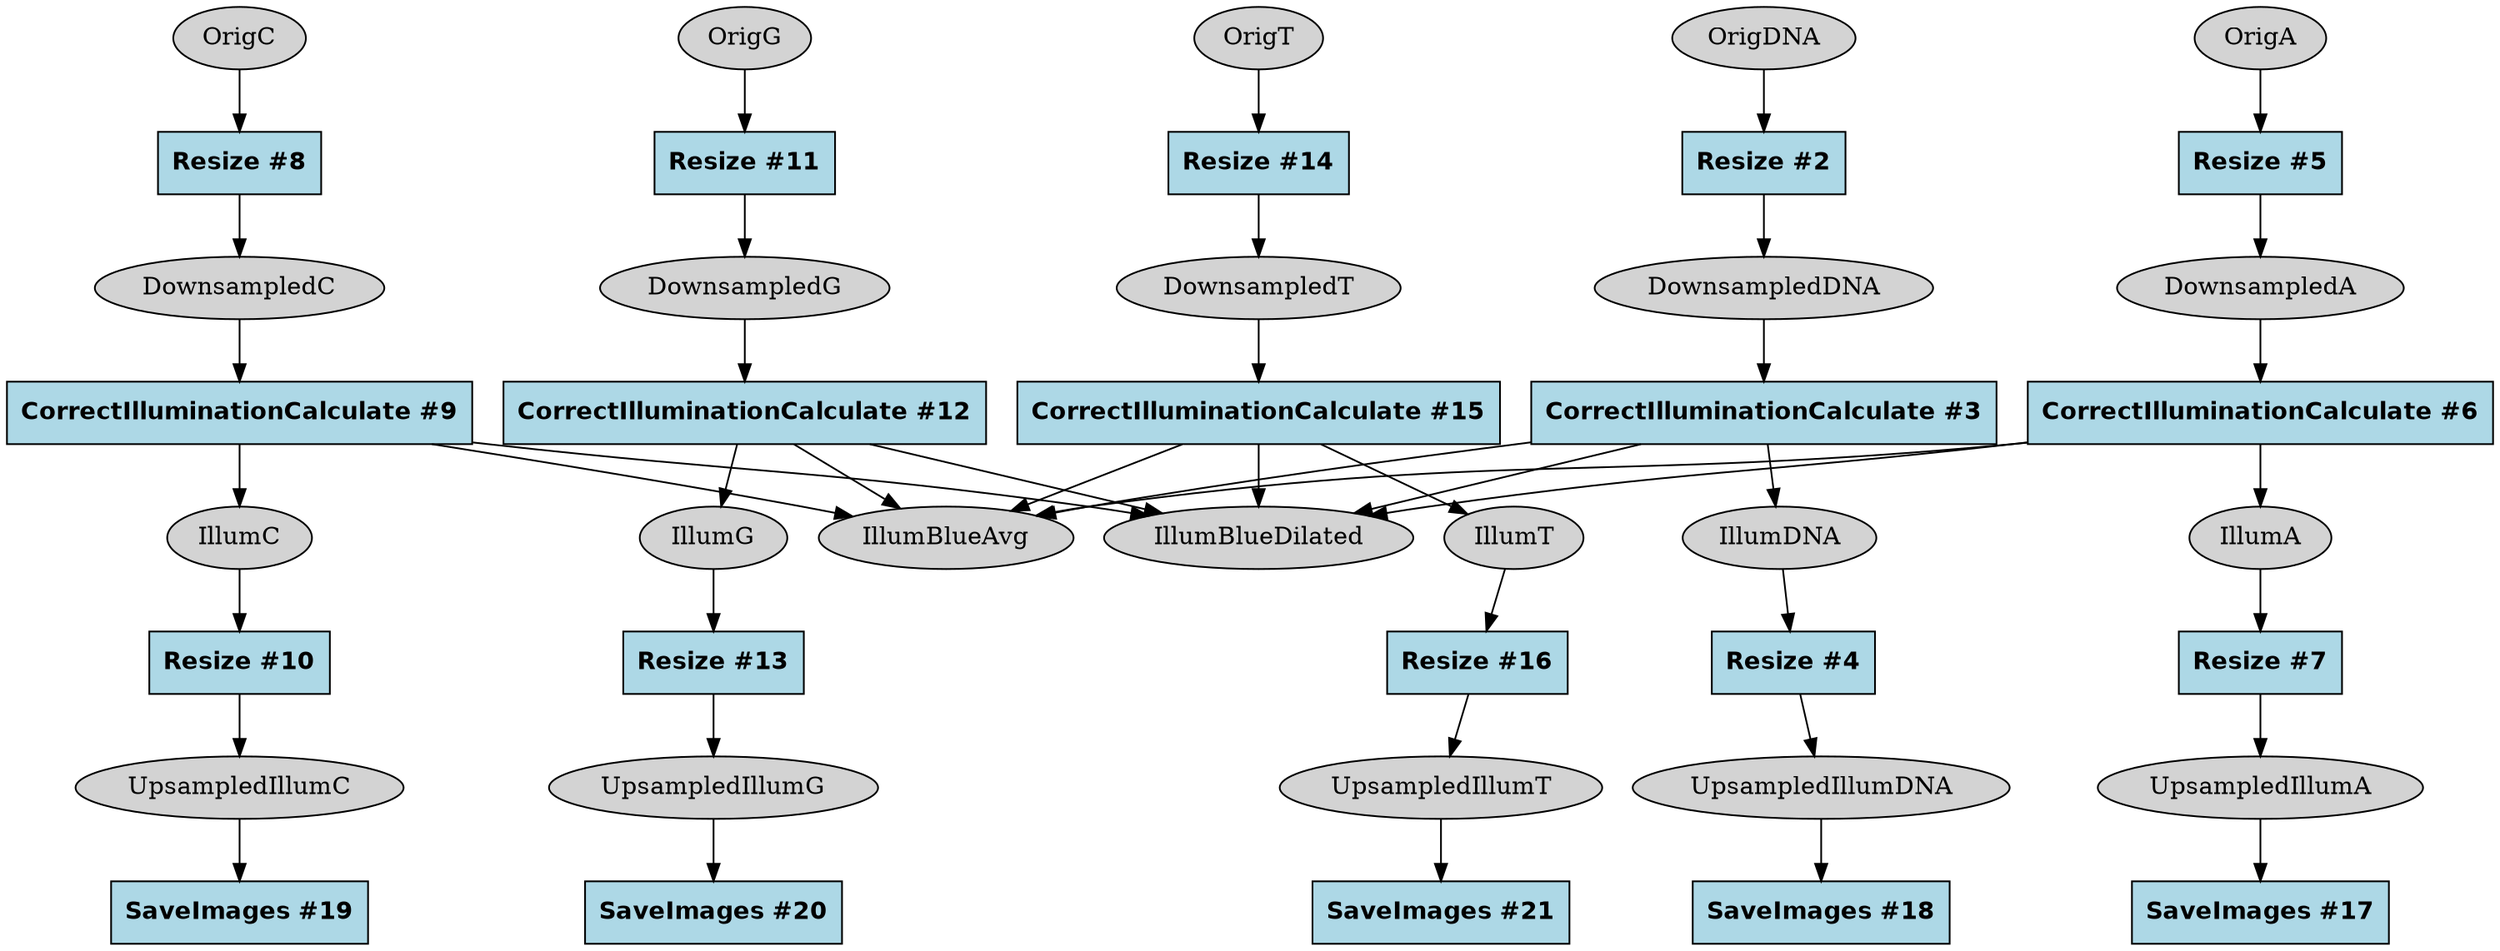 strict digraph {
CorrectIlluminationCalculate_35c6e410 [type=module, label="CorrectIlluminationCalculate #12", module_name=CorrectIlluminationCalculate, module_num=12, original_num=12, stable_id="CorrectIlluminationCalculate_35c6e410", enabled=True, shape=box, style=filled, fillcolor=lightblue, fontname="Helvetica-Bold"];
CorrectIlluminationCalculate_4f2a1071 [type=module, label="CorrectIlluminationCalculate #9", module_name=CorrectIlluminationCalculate, module_num=9, original_num=9, stable_id="CorrectIlluminationCalculate_4f2a1071", enabled=True, shape=box, style=filled, fillcolor=lightblue, fontname="Helvetica-Bold"];
CorrectIlluminationCalculate_6eb8df9a [type=module, label="CorrectIlluminationCalculate #15", module_name=CorrectIlluminationCalculate, module_num=15, original_num=15, stable_id="CorrectIlluminationCalculate_6eb8df9a", enabled=True, shape=box, style=filled, fillcolor=lightblue, fontname="Helvetica-Bold"];
CorrectIlluminationCalculate_7124d077 [type=module, label="CorrectIlluminationCalculate #6", module_name=CorrectIlluminationCalculate, module_num=6, original_num=6, stable_id="CorrectIlluminationCalculate_7124d077", enabled=True, shape=box, style=filled, fillcolor=lightblue, fontname="Helvetica-Bold"];
CorrectIlluminationCalculate_85b36b98 [type=module, label="CorrectIlluminationCalculate #3", module_name=CorrectIlluminationCalculate, module_num=3, original_num=3, stable_id="CorrectIlluminationCalculate_85b36b98", enabled=True, shape=box, style=filled, fillcolor=lightblue, fontname="Helvetica-Bold"];
Resize_15a90887 [type=module, label="Resize #8", module_name=Resize, module_num=8, original_num=8, stable_id="Resize_15a90887", enabled=True, shape=box, style=filled, fillcolor=lightblue, fontname="Helvetica-Bold"];
Resize_5a1061b5 [type=module, label="Resize #7", module_name=Resize, module_num=7, original_num=7, stable_id="Resize_5a1061b5", enabled=True, shape=box, style=filled, fillcolor=lightblue, fontname="Helvetica-Bold"];
Resize_680cda47 [type=module, label="Resize #14", module_name=Resize, module_num=14, original_num=14, stable_id="Resize_680cda47", enabled=True, shape=box, style=filled, fillcolor=lightblue, fontname="Helvetica-Bold"];
Resize_8daf000f [type=module, label="Resize #10", module_name=Resize, module_num=10, original_num=10, stable_id="Resize_8daf000f", enabled=True, shape=box, style=filled, fillcolor=lightblue, fontname="Helvetica-Bold"];
Resize_97399754 [type=module, label="Resize #2", module_name=Resize, module_num=2, original_num=2, stable_id="Resize_97399754", enabled=True, shape=box, style=filled, fillcolor=lightblue, fontname="Helvetica-Bold"];
Resize_9b4fd0f7 [type=module, label="Resize #4", module_name=Resize, module_num=4, original_num=4, stable_id="Resize_9b4fd0f7", enabled=True, shape=box, style=filled, fillcolor=lightblue, fontname="Helvetica-Bold"];
Resize_ba4f0f0 [type=module, label="Resize #5", module_name=Resize, module_num=5, original_num=5, stable_id="Resize_ba4f0f0", enabled=True, shape=box, style=filled, fillcolor=lightblue, fontname="Helvetica-Bold"];
Resize_c3a9e81e [type=module, label="Resize #11", module_name=Resize, module_num=11, original_num=11, stable_id="Resize_c3a9e81e", enabled=True, shape=box, style=filled, fillcolor=lightblue, fontname="Helvetica-Bold"];
Resize_c7556b0 [type=module, label="Resize #13", module_name=Resize, module_num=13, original_num=13, stable_id="Resize_c7556b0", enabled=True, shape=box, style=filled, fillcolor=lightblue, fontname="Helvetica-Bold"];
Resize_d6a89fac [type=module, label="Resize #16", module_name=Resize, module_num=16, original_num=16, stable_id="Resize_d6a89fac", enabled=True, shape=box, style=filled, fillcolor=lightblue, fontname="Helvetica-Bold"];
SaveImages_3c50b5ba [type=module, label="SaveImages #21", module_name=SaveImages, module_num=21, original_num=21, stable_id="SaveImages_3c50b5ba", enabled=True, shape=box, style=filled, fillcolor=lightblue, fontname="Helvetica-Bold"];
SaveImages_5925a135 [type=module, label="SaveImages #18", module_name=SaveImages, module_num=18, original_num=18, stable_id="SaveImages_5925a135", enabled=True, shape=box, style=filled, fillcolor=lightblue, fontname="Helvetica-Bold"];
SaveImages_ba7bc902 [type=module, label="SaveImages #17", module_name=SaveImages, module_num=17, original_num=17, stable_id="SaveImages_ba7bc902", enabled=True, shape=box, style=filled, fillcolor=lightblue, fontname="Helvetica-Bold"];
SaveImages_bfc4963f [type=module, label="SaveImages #20", module_name=SaveImages, module_num=20, original_num=20, stable_id="SaveImages_bfc4963f", enabled=True, shape=box, style=filled, fillcolor=lightblue, fontname="Helvetica-Bold"];
SaveImages_d6bb074a [type=module, label="SaveImages #19", module_name=SaveImages, module_num=19, original_num=19, stable_id="SaveImages_d6bb074a", enabled=True, shape=box, style=filled, fillcolor=lightblue, fontname="Helvetica-Bold"];
image__DownsampledA [type=image, label=DownsampledA, shape=ellipse, style=filled, fillcolor=lightgray];
image__DownsampledC [type=image, label=DownsampledC, shape=ellipse, style=filled, fillcolor=lightgray];
image__DownsampledDNA [type=image, label=DownsampledDNA, shape=ellipse, style=filled, fillcolor=lightgray];
image__DownsampledG [type=image, label=DownsampledG, shape=ellipse, style=filled, fillcolor=lightgray];
image__DownsampledT [type=image, label=DownsampledT, shape=ellipse, style=filled, fillcolor=lightgray];
image__IllumA [type=image, label=IllumA, shape=ellipse, style=filled, fillcolor=lightgray];
image__IllumBlueAvg [type=image, label=IllumBlueAvg, shape=ellipse, style=filled, fillcolor=lightgray];
image__IllumBlueDilated [type=image, label=IllumBlueDilated, shape=ellipse, style=filled, fillcolor=lightgray];
image__IllumC [type=image, label=IllumC, shape=ellipse, style=filled, fillcolor=lightgray];
image__IllumDNA [type=image, label=IllumDNA, shape=ellipse, style=filled, fillcolor=lightgray];
image__IllumG [type=image, label=IllumG, shape=ellipse, style=filled, fillcolor=lightgray];
image__IllumT [type=image, label=IllumT, shape=ellipse, style=filled, fillcolor=lightgray];
image__OrigA [type=image, label=OrigA, shape=ellipse, style=filled, fillcolor=lightgray];
image__OrigC [type=image, label=OrigC, shape=ellipse, style=filled, fillcolor=lightgray];
image__OrigDNA [type=image, label=OrigDNA, shape=ellipse, style=filled, fillcolor=lightgray];
image__OrigG [type=image, label=OrigG, shape=ellipse, style=filled, fillcolor=lightgray];
image__OrigT [type=image, label=OrigT, shape=ellipse, style=filled, fillcolor=lightgray];
image__UpsampledIllumA [type=image, label=UpsampledIllumA, shape=ellipse, style=filled, fillcolor=lightgray];
image__UpsampledIllumC [type=image, label=UpsampledIllumC, shape=ellipse, style=filled, fillcolor=lightgray];
image__UpsampledIllumDNA [type=image, label=UpsampledIllumDNA, shape=ellipse, style=filled, fillcolor=lightgray];
image__UpsampledIllumG [type=image, label=UpsampledIllumG, shape=ellipse, style=filled, fillcolor=lightgray];
image__UpsampledIllumT [type=image, label=UpsampledIllumT, shape=ellipse, style=filled, fillcolor=lightgray];
CorrectIlluminationCalculate_35c6e410 -> image__IllumBlueAvg [type="image_output"];
CorrectIlluminationCalculate_35c6e410 -> image__IllumBlueDilated [type="image_output"];
CorrectIlluminationCalculate_35c6e410 -> image__IllumG [type="image_output"];
CorrectIlluminationCalculate_4f2a1071 -> image__IllumBlueAvg [type="image_output"];
CorrectIlluminationCalculate_4f2a1071 -> image__IllumBlueDilated [type="image_output"];
CorrectIlluminationCalculate_4f2a1071 -> image__IllumC [type="image_output"];
CorrectIlluminationCalculate_6eb8df9a -> image__IllumBlueAvg [type="image_output"];
CorrectIlluminationCalculate_6eb8df9a -> image__IllumBlueDilated [type="image_output"];
CorrectIlluminationCalculate_6eb8df9a -> image__IllumT [type="image_output"];
CorrectIlluminationCalculate_7124d077 -> image__IllumA [type="image_output"];
CorrectIlluminationCalculate_7124d077 -> image__IllumBlueAvg [type="image_output"];
CorrectIlluminationCalculate_7124d077 -> image__IllumBlueDilated [type="image_output"];
CorrectIlluminationCalculate_85b36b98 -> image__IllumBlueAvg [type="image_output"];
CorrectIlluminationCalculate_85b36b98 -> image__IllumBlueDilated [type="image_output"];
CorrectIlluminationCalculate_85b36b98 -> image__IllumDNA [type="image_output"];
Resize_15a90887 -> image__DownsampledC [type="image_output"];
Resize_5a1061b5 -> image__UpsampledIllumA [type="image_output"];
Resize_680cda47 -> image__DownsampledT [type="image_output"];
Resize_8daf000f -> image__UpsampledIllumC [type="image_output"];
Resize_97399754 -> image__DownsampledDNA [type="image_output"];
Resize_9b4fd0f7 -> image__UpsampledIllumDNA [type="image_output"];
Resize_ba4f0f0 -> image__DownsampledA [type="image_output"];
Resize_c3a9e81e -> image__DownsampledG [type="image_output"];
Resize_c7556b0 -> image__UpsampledIllumG [type="image_output"];
Resize_d6a89fac -> image__UpsampledIllumT [type="image_output"];
image__DownsampledA -> CorrectIlluminationCalculate_7124d077 [type="image_input"];
image__DownsampledC -> CorrectIlluminationCalculate_4f2a1071 [type="image_input"];
image__DownsampledDNA -> CorrectIlluminationCalculate_85b36b98 [type="image_input"];
image__DownsampledG -> CorrectIlluminationCalculate_35c6e410 [type="image_input"];
image__DownsampledT -> CorrectIlluminationCalculate_6eb8df9a [type="image_input"];
image__IllumA -> Resize_5a1061b5 [type="image_input"];
image__IllumC -> Resize_8daf000f [type="image_input"];
image__IllumDNA -> Resize_9b4fd0f7 [type="image_input"];
image__IllumG -> Resize_c7556b0 [type="image_input"];
image__IllumT -> Resize_d6a89fac [type="image_input"];
image__OrigA -> Resize_ba4f0f0 [type="image_input"];
image__OrigC -> Resize_15a90887 [type="image_input"];
image__OrigDNA -> Resize_97399754 [type="image_input"];
image__OrigG -> Resize_c3a9e81e [type="image_input"];
image__OrigT -> Resize_680cda47 [type="image_input"];
image__UpsampledIllumA -> SaveImages_ba7bc902 [type="image_input"];
image__UpsampledIllumC -> SaveImages_d6bb074a [type="image_input"];
image__UpsampledIllumDNA -> SaveImages_5925a135 [type="image_input"];
image__UpsampledIllumG -> SaveImages_bfc4963f [type="image_input"];
image__UpsampledIllumT -> SaveImages_3c50b5ba [type="image_input"];
}
